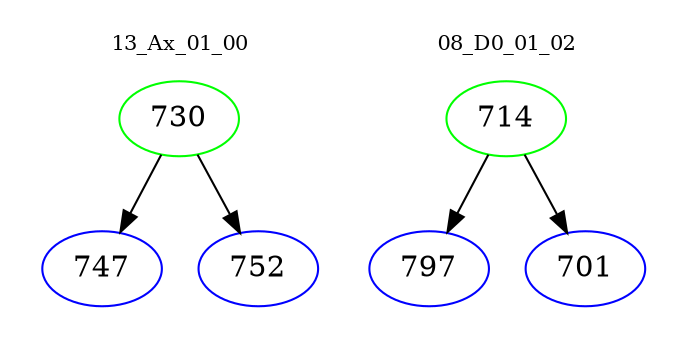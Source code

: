 digraph{
subgraph cluster_0 {
color = white
label = "13_Ax_01_00";
fontsize=10;
T0_730 [label="730", color="green"]
T0_730 -> T0_747 [color="black"]
T0_747 [label="747", color="blue"]
T0_730 -> T0_752 [color="black"]
T0_752 [label="752", color="blue"]
}
subgraph cluster_1 {
color = white
label = "08_D0_01_02";
fontsize=10;
T1_714 [label="714", color="green"]
T1_714 -> T1_797 [color="black"]
T1_797 [label="797", color="blue"]
T1_714 -> T1_701 [color="black"]
T1_701 [label="701", color="blue"]
}
}
